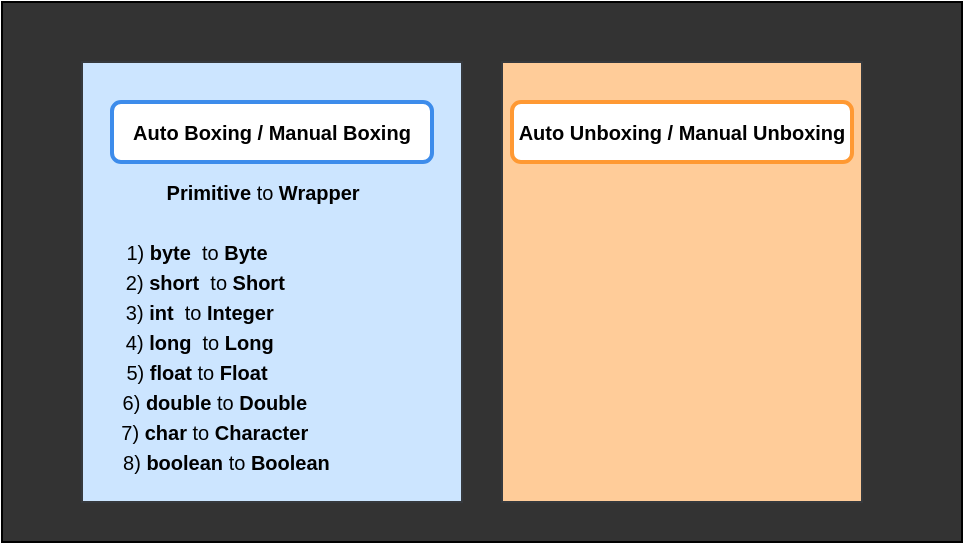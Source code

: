<mxfile version="27.1.6">
  <diagram name="Page-1" id="OjYvoOIlJ2quYKK4Qo-R">
    <mxGraphModel dx="629" dy="334" grid="1" gridSize="10" guides="1" tooltips="1" connect="1" arrows="1" fold="1" page="1" pageScale="1" pageWidth="480" pageHeight="270" math="0" shadow="0">
      <root>
        <mxCell id="0" />
        <mxCell id="1" parent="0" />
        <mxCell id="QvwyLjf29s0kF2rL24bx-1" value="" style="rounded=0;whiteSpace=wrap;html=1;movable=1;resizable=1;rotatable=1;deletable=1;editable=1;locked=0;connectable=1;fillColor=#333333;" vertex="1" parent="1">
          <mxGeometry width="480" height="270" as="geometry" />
        </mxCell>
        <mxCell id="QvwyLjf29s0kF2rL24bx-4" value="" style="rounded=0;whiteSpace=wrap;html=1;fillColor=#cce5ff;strokeColor=#36393d;" vertex="1" parent="1">
          <mxGeometry x="40" y="30" width="190" height="220" as="geometry" />
        </mxCell>
        <mxCell id="QvwyLjf29s0kF2rL24bx-6" value="" style="rounded=0;whiteSpace=wrap;html=1;fillColor=#ffcc99;strokeColor=#36393d;" vertex="1" parent="1">
          <mxGeometry x="250" y="30" width="180" height="220" as="geometry" />
        </mxCell>
        <mxCell id="QvwyLjf29s0kF2rL24bx-12" value="&lt;b style=&quot;font-size: 10px;&quot;&gt;Auto Boxing / Manual Boxing&lt;/b&gt;" style="rounded=1;whiteSpace=wrap;html=1;strokeColor=#3D8CEB;strokeWidth=2;" vertex="1" parent="1">
          <mxGeometry x="55" y="50" width="160" height="30" as="geometry" />
        </mxCell>
        <mxCell id="QvwyLjf29s0kF2rL24bx-13" value="&lt;font style=&quot;font-size: 10px;&quot;&gt;&lt;b&gt;Auto Unboxing / Manual Unboxing&lt;/b&gt;&lt;/font&gt;" style="rounded=1;whiteSpace=wrap;html=1;strokeColor=#FF9933;strokeWidth=2;" vertex="1" parent="1">
          <mxGeometry x="255" y="50" width="170" height="30" as="geometry" />
        </mxCell>
        <mxCell id="QvwyLjf29s0kF2rL24bx-14" value="&lt;font style=&quot;font-size: 10px;&quot;&gt;1) &lt;b&gt;byte&amp;nbsp;&lt;/b&gt; to &lt;b&gt;Byte&lt;/b&gt;&lt;/font&gt;" style="text;html=1;align=center;verticalAlign=middle;whiteSpace=wrap;rounded=0;" vertex="1" parent="1">
          <mxGeometry x="50" y="110" width="95" height="30" as="geometry" />
        </mxCell>
        <mxCell id="QvwyLjf29s0kF2rL24bx-15" value="&lt;font style=&quot;font-size: 10px;&quot;&gt;&amp;nbsp; &amp;nbsp;2) &lt;b&gt;short&amp;nbsp; &lt;/b&gt;to &lt;b&gt;Short&lt;/b&gt;&lt;/font&gt;" style="text;html=1;align=center;verticalAlign=middle;whiteSpace=wrap;rounded=0;" vertex="1" parent="1">
          <mxGeometry x="50" y="125" width="95" height="30" as="geometry" />
        </mxCell>
        <mxCell id="QvwyLjf29s0kF2rL24bx-16" value="&lt;font style=&quot;font-size: 10px;&quot;&gt;&lt;b style=&quot;&quot;&gt;&amp;nbsp; &amp;nbsp; Primitive &lt;/b&gt;to&lt;b style=&quot;&quot;&gt; Wrapper&lt;/b&gt;&lt;/font&gt;" style="text;html=1;align=center;verticalAlign=middle;whiteSpace=wrap;rounded=0;" vertex="1" parent="1">
          <mxGeometry x="30" y="80" width="190" height="30" as="geometry" />
        </mxCell>
        <mxCell id="QvwyLjf29s0kF2rL24bx-18" value="&lt;font style=&quot;font-size: 10px;&quot;&gt;&amp;nbsp;3) &lt;b&gt;int&amp;nbsp;&amp;nbsp;&lt;/b&gt;to &lt;b&gt;Integer&lt;/b&gt;&lt;/font&gt;" style="text;html=1;align=center;verticalAlign=middle;whiteSpace=wrap;rounded=0;" vertex="1" parent="1">
          <mxGeometry x="50" y="140" width="95" height="30" as="geometry" />
        </mxCell>
        <mxCell id="QvwyLjf29s0kF2rL24bx-19" value="&lt;font style=&quot;font-size: 10px;&quot;&gt;&amp;nbsp;4) &lt;b&gt;long&amp;nbsp;&amp;nbsp;&lt;/b&gt;to &lt;b&gt;Long&lt;/b&gt;&lt;/font&gt;" style="text;html=1;align=center;verticalAlign=middle;whiteSpace=wrap;rounded=0;" vertex="1" parent="1">
          <mxGeometry x="50" y="155" width="95" height="30" as="geometry" />
        </mxCell>
        <mxCell id="QvwyLjf29s0kF2rL24bx-20" value="&lt;font style=&quot;font-size: 10px;&quot;&gt;&amp;nbsp;5) &lt;b&gt;float&amp;nbsp;&lt;/b&gt;to &lt;b&gt;Float&amp;nbsp;&lt;/b&gt;&lt;/font&gt;" style="text;html=1;align=center;verticalAlign=middle;whiteSpace=wrap;rounded=0;" vertex="1" parent="1">
          <mxGeometry x="50" y="170" width="95" height="30" as="geometry" />
        </mxCell>
        <mxCell id="QvwyLjf29s0kF2rL24bx-21" value="&lt;font style=&quot;font-size: 10px;&quot;&gt;&amp;nbsp; 6) &lt;b&gt;double&amp;nbsp;&lt;/b&gt;to &lt;b&gt;Double&amp;nbsp;&lt;/b&gt;&lt;/font&gt;" style="text;html=1;align=center;verticalAlign=middle;whiteSpace=wrap;rounded=0;" vertex="1" parent="1">
          <mxGeometry x="50" y="185" width="110" height="30" as="geometry" />
        </mxCell>
        <mxCell id="QvwyLjf29s0kF2rL24bx-22" value="&lt;font style=&quot;font-size: 10px;&quot;&gt;&amp;nbsp; 7)&lt;b&gt; char&amp;nbsp;&lt;/b&gt;to &lt;b&gt;Character&amp;nbsp;&lt;/b&gt;&lt;/font&gt;" style="text;html=1;align=center;verticalAlign=middle;whiteSpace=wrap;rounded=0;" vertex="1" parent="1">
          <mxGeometry x="50" y="200" width="110" height="30" as="geometry" />
        </mxCell>
        <mxCell id="QvwyLjf29s0kF2rL24bx-23" value="&lt;font style=&quot;font-size: 10px;&quot;&gt;8)&lt;b&gt;&amp;nbsp;boolean&amp;nbsp;&lt;/b&gt;to &lt;b&gt;Boolean&amp;nbsp;&amp;nbsp;&lt;/b&gt;&lt;/font&gt;" style="text;html=1;align=center;verticalAlign=middle;whiteSpace=wrap;rounded=0;" vertex="1" parent="1">
          <mxGeometry x="50" y="215" width="130" height="30" as="geometry" />
        </mxCell>
      </root>
    </mxGraphModel>
  </diagram>
</mxfile>
